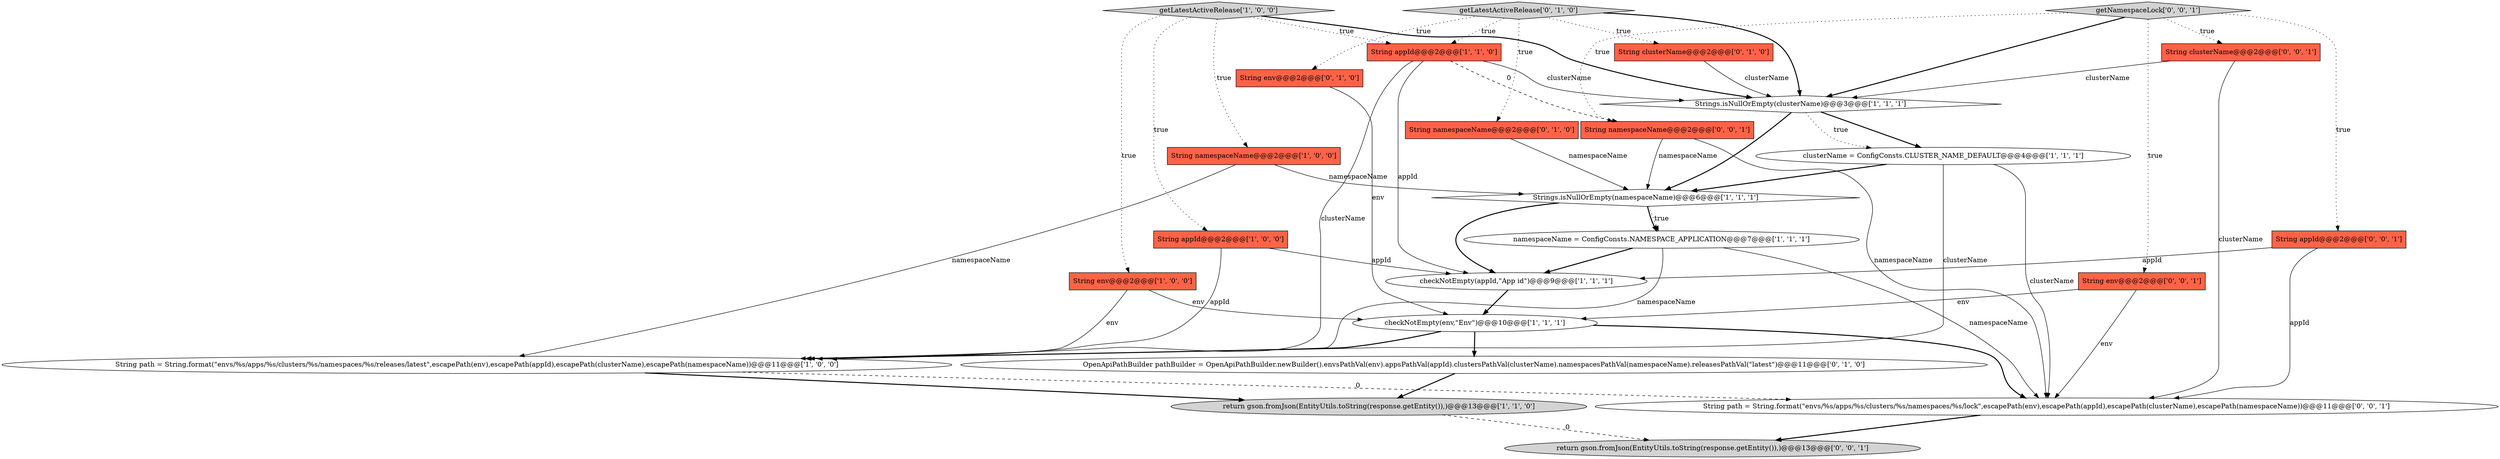 digraph {
16 [style = filled, label = "getLatestActiveRelease['0', '1', '0']", fillcolor = lightgray, shape = diamond image = "AAA0AAABBB2BBB"];
10 [style = filled, label = "String path = String.format(\"envs/%s/apps/%s/clusters/%s/namespaces/%s/releases/latest\",escapePath(env),escapePath(appId),escapePath(clusterName),escapePath(namespaceName))@@@11@@@['1', '0', '0']", fillcolor = white, shape = ellipse image = "AAA0AAABBB1BBB"];
14 [style = filled, label = "String env@@@2@@@['0', '1', '0']", fillcolor = tomato, shape = box image = "AAA0AAABBB2BBB"];
7 [style = filled, label = "return gson.fromJson(EntityUtils.toString(response.getEntity()),)@@@13@@@['1', '1', '0']", fillcolor = lightgray, shape = ellipse image = "AAA0AAABBB1BBB"];
5 [style = filled, label = "namespaceName = ConfigConsts.NAMESPACE_APPLICATION@@@7@@@['1', '1', '1']", fillcolor = white, shape = ellipse image = "AAA0AAABBB1BBB"];
6 [style = filled, label = "checkNotEmpty(appId,\"App id\")@@@9@@@['1', '1', '1']", fillcolor = white, shape = ellipse image = "AAA0AAABBB1BBB"];
0 [style = filled, label = "getLatestActiveRelease['1', '0', '0']", fillcolor = lightgray, shape = diamond image = "AAA0AAABBB1BBB"];
13 [style = filled, label = "String clusterName@@@2@@@['0', '1', '0']", fillcolor = tomato, shape = box image = "AAA0AAABBB2BBB"];
17 [style = filled, label = "OpenApiPathBuilder pathBuilder = OpenApiPathBuilder.newBuilder().envsPathVal(env).appsPathVal(appId).clustersPathVal(clusterName).namespacesPathVal(namespaceName).releasesPathVal(\"latest\")@@@11@@@['0', '1', '0']", fillcolor = white, shape = ellipse image = "AAA0AAABBB2BBB"];
11 [style = filled, label = "String env@@@2@@@['1', '0', '0']", fillcolor = tomato, shape = box image = "AAA0AAABBB1BBB"];
21 [style = filled, label = "getNamespaceLock['0', '0', '1']", fillcolor = lightgray, shape = diamond image = "AAA0AAABBB3BBB"];
9 [style = filled, label = "checkNotEmpty(env,\"Env\")@@@10@@@['1', '1', '1']", fillcolor = white, shape = ellipse image = "AAA0AAABBB1BBB"];
19 [style = filled, label = "return gson.fromJson(EntityUtils.toString(response.getEntity()),)@@@13@@@['0', '0', '1']", fillcolor = lightgray, shape = ellipse image = "AAA0AAABBB3BBB"];
23 [style = filled, label = "String namespaceName@@@2@@@['0', '0', '1']", fillcolor = tomato, shape = box image = "AAA0AAABBB3BBB"];
22 [style = filled, label = "String clusterName@@@2@@@['0', '0', '1']", fillcolor = tomato, shape = box image = "AAA0AAABBB3BBB"];
18 [style = filled, label = "String env@@@2@@@['0', '0', '1']", fillcolor = tomato, shape = box image = "AAA0AAABBB3BBB"];
12 [style = filled, label = "String appId@@@2@@@['1', '1', '0']", fillcolor = tomato, shape = box image = "AAA0AAABBB1BBB"];
24 [style = filled, label = "String path = String.format(\"envs/%s/apps/%s/clusters/%s/namespaces/%s/lock\",escapePath(env),escapePath(appId),escapePath(clusterName),escapePath(namespaceName))@@@11@@@['0', '0', '1']", fillcolor = white, shape = ellipse image = "AAA0AAABBB3BBB"];
4 [style = filled, label = "Strings.isNullOrEmpty(namespaceName)@@@6@@@['1', '1', '1']", fillcolor = white, shape = diamond image = "AAA0AAABBB1BBB"];
15 [style = filled, label = "String namespaceName@@@2@@@['0', '1', '0']", fillcolor = tomato, shape = box image = "AAA0AAABBB2BBB"];
3 [style = filled, label = "clusterName = ConfigConsts.CLUSTER_NAME_DEFAULT@@@4@@@['1', '1', '1']", fillcolor = white, shape = ellipse image = "AAA0AAABBB1BBB"];
20 [style = filled, label = "String appId@@@2@@@['0', '0', '1']", fillcolor = tomato, shape = box image = "AAA0AAABBB3BBB"];
8 [style = filled, label = "Strings.isNullOrEmpty(clusterName)@@@3@@@['1', '1', '1']", fillcolor = white, shape = diamond image = "AAA0AAABBB1BBB"];
2 [style = filled, label = "String appId@@@2@@@['1', '0', '0']", fillcolor = tomato, shape = box image = "AAA0AAABBB1BBB"];
1 [style = filled, label = "String namespaceName@@@2@@@['1', '0', '0']", fillcolor = tomato, shape = box image = "AAA0AAABBB1BBB"];
23->4 [style = solid, label="namespaceName"];
4->5 [style = dotted, label="true"];
0->12 [style = dotted, label="true"];
3->10 [style = solid, label="clusterName"];
16->12 [style = dotted, label="true"];
21->20 [style = dotted, label="true"];
24->19 [style = bold, label=""];
12->23 [style = dashed, label="0"];
5->24 [style = solid, label="namespaceName"];
16->13 [style = dotted, label="true"];
16->8 [style = bold, label=""];
21->18 [style = dotted, label="true"];
4->6 [style = bold, label=""];
23->24 [style = solid, label="namespaceName"];
1->10 [style = solid, label="namespaceName"];
8->3 [style = bold, label=""];
2->10 [style = solid, label="appId"];
21->8 [style = bold, label=""];
21->22 [style = dotted, label="true"];
9->17 [style = bold, label=""];
9->10 [style = bold, label=""];
18->24 [style = solid, label="env"];
20->6 [style = solid, label="appId"];
3->4 [style = bold, label=""];
8->3 [style = dotted, label="true"];
10->7 [style = bold, label=""];
14->9 [style = solid, label="env"];
17->7 [style = bold, label=""];
5->10 [style = solid, label="namespaceName"];
18->9 [style = solid, label="env"];
3->24 [style = solid, label="clusterName"];
5->6 [style = bold, label=""];
11->10 [style = solid, label="env"];
7->19 [style = dashed, label="0"];
21->23 [style = dotted, label="true"];
0->1 [style = dotted, label="true"];
16->14 [style = dotted, label="true"];
0->8 [style = bold, label=""];
12->6 [style = solid, label="appId"];
12->8 [style = solid, label="clusterName"];
12->10 [style = solid, label="clusterName"];
0->2 [style = dotted, label="true"];
8->4 [style = bold, label=""];
13->8 [style = solid, label="clusterName"];
20->24 [style = solid, label="appId"];
22->8 [style = solid, label="clusterName"];
15->4 [style = solid, label="namespaceName"];
22->24 [style = solid, label="clusterName"];
0->11 [style = dotted, label="true"];
6->9 [style = bold, label=""];
4->5 [style = bold, label=""];
2->6 [style = solid, label="appId"];
9->24 [style = bold, label=""];
10->24 [style = dashed, label="0"];
1->4 [style = solid, label="namespaceName"];
11->9 [style = solid, label="env"];
16->15 [style = dotted, label="true"];
}
